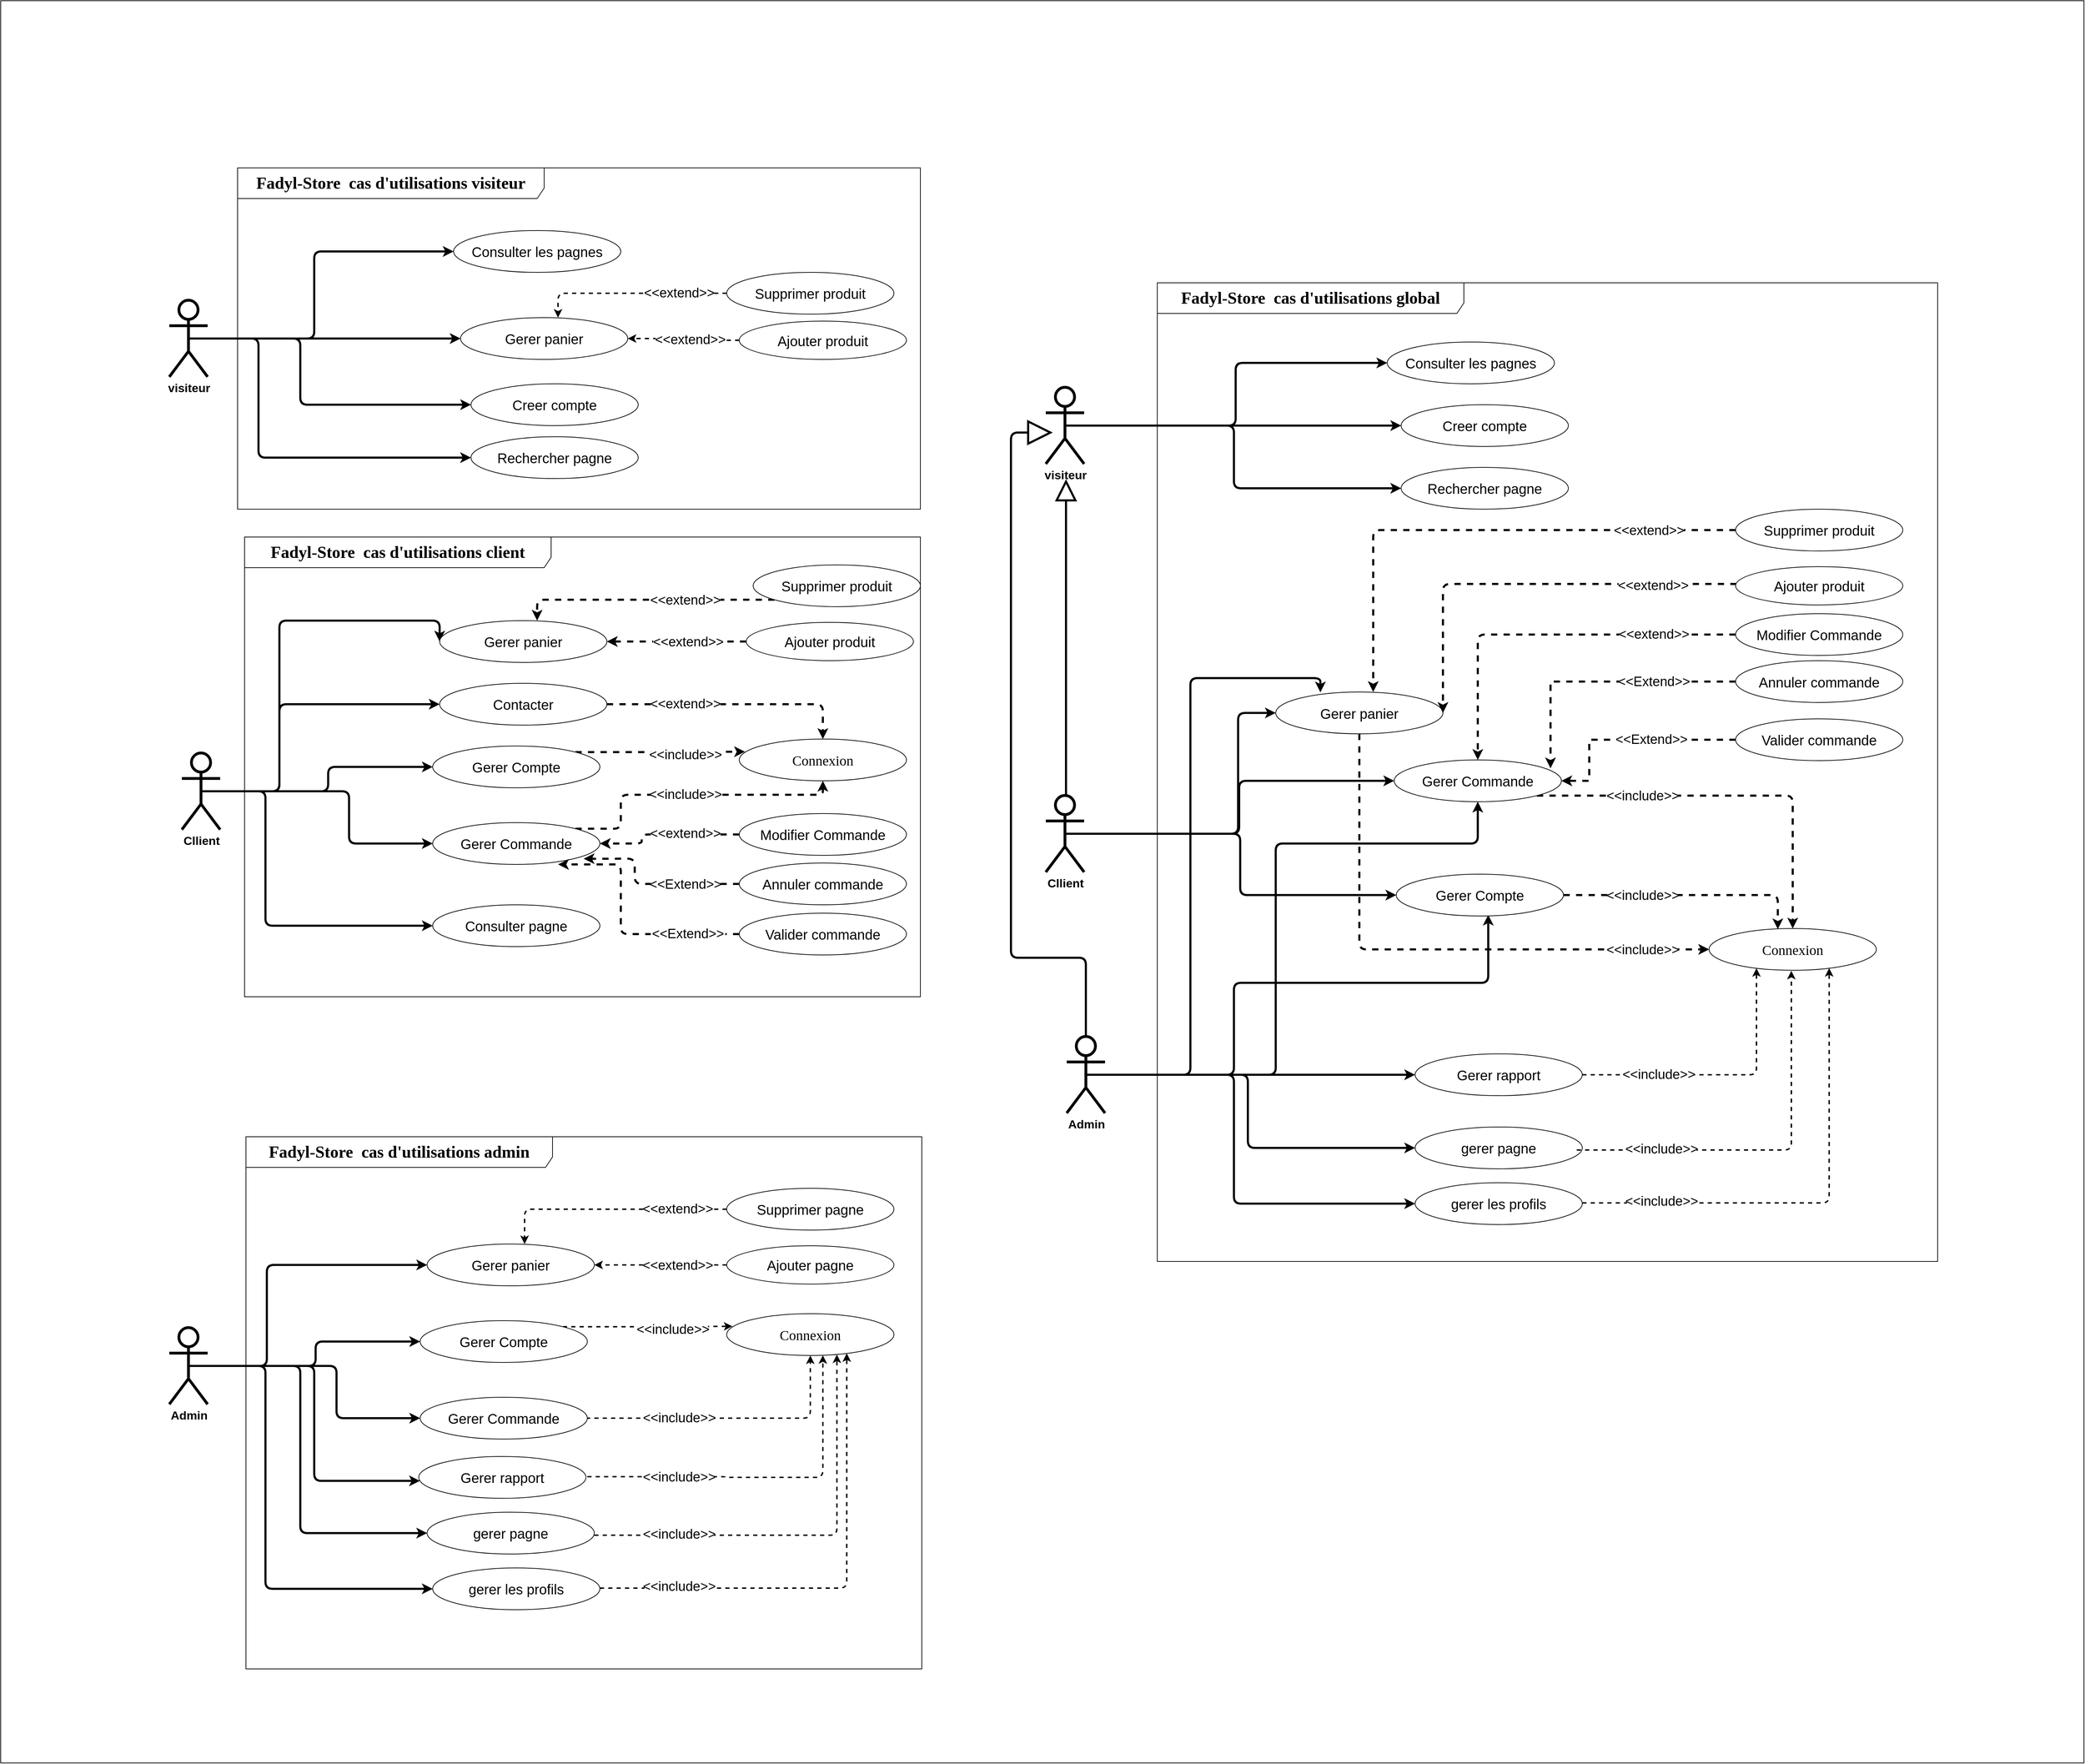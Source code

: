 <mxfile version="21.6.8" type="github">
  <diagram name="Page-1" id="MP3lhUmpOYRh14QqVenC">
    <mxGraphModel dx="3585" dy="3164" grid="1" gridSize="10" guides="1" tooltips="1" connect="1" arrows="1" fold="1" page="1" pageScale="1" pageWidth="827" pageHeight="1169" math="0" shadow="0">
      <root>
        <mxCell id="0" />
        <mxCell id="1" parent="0" />
        <mxCell id="lOCJCcute6sz5MF9mWm--100" value="" style="rounded=0;whiteSpace=wrap;html=1;fillColor=none;" parent="1" vertex="1">
          <mxGeometry x="10" y="-960" width="2990" height="2530" as="geometry" />
        </mxCell>
        <mxCell id="Cj-gU3hh-OPhlNh2P_BH-46" style="edgeStyle=orthogonalEdgeStyle;rounded=1;orthogonalLoop=1;jettySize=auto;html=1;exitX=0.5;exitY=0.5;exitDx=0;exitDy=0;exitPerimeter=0;entryX=0;entryY=0.5;entryDx=0;entryDy=0;strokeWidth=3;" parent="1" source="Cj-gU3hh-OPhlNh2P_BH-1" target="Cj-gU3hh-OPhlNh2P_BH-8" edge="1">
          <mxGeometry relative="1" as="geometry">
            <Array as="points">
              <mxPoint x="510" y="175" />
              <mxPoint x="510" y="250" />
            </Array>
          </mxGeometry>
        </mxCell>
        <mxCell id="Cj-gU3hh-OPhlNh2P_BH-48" style="edgeStyle=orthogonalEdgeStyle;rounded=1;orthogonalLoop=1;jettySize=auto;html=1;exitX=0.5;exitY=0.5;exitDx=0;exitDy=0;exitPerimeter=0;entryX=0;entryY=0.5;entryDx=0;entryDy=0;strokeWidth=3;" parent="1" source="Cj-gU3hh-OPhlNh2P_BH-1" target="Cj-gU3hh-OPhlNh2P_BH-10" edge="1">
          <mxGeometry relative="1" as="geometry">
            <Array as="points">
              <mxPoint x="390" y="175" />
              <mxPoint x="390" y="368" />
            </Array>
          </mxGeometry>
        </mxCell>
        <mxCell id="Cj-gU3hh-OPhlNh2P_BH-49" style="edgeStyle=orthogonalEdgeStyle;orthogonalLoop=1;jettySize=auto;html=1;exitX=0.5;exitY=0.5;exitDx=0;exitDy=0;exitPerimeter=0;entryX=0;entryY=0.5;entryDx=0;entryDy=0;strokeWidth=3;rounded=1;" parent="1" source="Cj-gU3hh-OPhlNh2P_BH-1" target="Cj-gU3hh-OPhlNh2P_BH-4" edge="1">
          <mxGeometry relative="1" as="geometry">
            <Array as="points">
              <mxPoint x="410" y="175" />
              <mxPoint x="410" y="-70" />
            </Array>
          </mxGeometry>
        </mxCell>
        <mxCell id="Cj-gU3hh-OPhlNh2P_BH-50" style="edgeStyle=orthogonalEdgeStyle;rounded=1;orthogonalLoop=1;jettySize=auto;html=1;exitX=0.5;exitY=0.5;exitDx=0;exitDy=0;exitPerimeter=0;entryX=0;entryY=0.5;entryDx=0;entryDy=0;strokeWidth=3;" parent="1" source="Cj-gU3hh-OPhlNh2P_BH-1" target="Cj-gU3hh-OPhlNh2P_BH-7" edge="1">
          <mxGeometry relative="1" as="geometry">
            <Array as="points">
              <mxPoint x="480" y="175" />
              <mxPoint x="480" y="140" />
            </Array>
          </mxGeometry>
        </mxCell>
        <mxCell id="Cj-gU3hh-OPhlNh2P_BH-1" value="&lt;b&gt;&lt;font style=&quot;font-size: 17px;&quot;&gt;Cllient&lt;/font&gt;&lt;/b&gt;" style="shape=umlActor;verticalLabelPosition=bottom;verticalAlign=top;html=1;strokeWidth=4;" parent="1" vertex="1">
          <mxGeometry x="270" y="120" width="55" height="110" as="geometry" />
        </mxCell>
        <mxCell id="Cj-gU3hh-OPhlNh2P_BH-4" value="&lt;font style=&quot;font-size: 20px;&quot;&gt;Gerer panier&lt;/font&gt;" style="ellipse;whiteSpace=wrap;html=1;fillStyle=solid;" parent="1" vertex="1">
          <mxGeometry x="640" y="-70" width="240" height="60" as="geometry" />
        </mxCell>
        <mxCell id="Cj-gU3hh-OPhlNh2P_BH-61" style="edgeStyle=orthogonalEdgeStyle;rounded=1;orthogonalLoop=1;jettySize=auto;html=1;exitX=1;exitY=0;exitDx=0;exitDy=0;entryX=0.034;entryY=0.302;entryDx=0;entryDy=0;entryPerimeter=0;dashed=1;strokeWidth=3;" parent="1" source="Cj-gU3hh-OPhlNh2P_BH-7" target="Cj-gU3hh-OPhlNh2P_BH-51" edge="1">
          <mxGeometry relative="1" as="geometry" />
        </mxCell>
        <mxCell id="Cj-gU3hh-OPhlNh2P_BH-7" value="&lt;font style=&quot;font-size: 20px;&quot;&gt;Gerer Compte&lt;/font&gt;" style="ellipse;whiteSpace=wrap;html=1;" parent="1" vertex="1">
          <mxGeometry x="630" y="110" width="240" height="60" as="geometry" />
        </mxCell>
        <mxCell id="Cj-gU3hh-OPhlNh2P_BH-77" style="edgeStyle=orthogonalEdgeStyle;rounded=1;orthogonalLoop=1;jettySize=auto;html=1;exitX=1;exitY=0;exitDx=0;exitDy=0;entryX=0.5;entryY=1;entryDx=0;entryDy=0;dashed=1;strokeWidth=3;" parent="1" source="Cj-gU3hh-OPhlNh2P_BH-8" target="Cj-gU3hh-OPhlNh2P_BH-51" edge="1">
          <mxGeometry relative="1" as="geometry">
            <Array as="points">
              <mxPoint x="900" y="229" />
              <mxPoint x="900" y="180" />
              <mxPoint x="1190" y="180" />
            </Array>
          </mxGeometry>
        </mxCell>
        <mxCell id="Cj-gU3hh-OPhlNh2P_BH-8" value="&lt;font style=&quot;font-size: 20px;&quot;&gt;Gerer Commande&lt;/font&gt;" style="ellipse;whiteSpace=wrap;html=1;" parent="1" vertex="1">
          <mxGeometry x="630" y="220" width="240" height="60" as="geometry" />
        </mxCell>
        <mxCell id="Cj-gU3hh-OPhlNh2P_BH-10" value="&lt;span style=&quot;font-size: 20px;&quot;&gt;Consulter pagne&lt;/span&gt;" style="ellipse;whiteSpace=wrap;html=1;" parent="1" vertex="1">
          <mxGeometry x="630" y="338" width="240" height="60" as="geometry" />
        </mxCell>
        <mxCell id="Cj-gU3hh-OPhlNh2P_BH-58" style="edgeStyle=orthogonalEdgeStyle;rounded=0;orthogonalLoop=1;jettySize=auto;html=1;exitX=0;exitY=0.5;exitDx=0;exitDy=0;entryX=1;entryY=0.5;entryDx=0;entryDy=0;dashed=1;strokeWidth=3;" parent="1" source="Cj-gU3hh-OPhlNh2P_BH-21" target="Cj-gU3hh-OPhlNh2P_BH-4" edge="1">
          <mxGeometry relative="1" as="geometry" />
        </mxCell>
        <mxCell id="Cj-gU3hh-OPhlNh2P_BH-21" value="&lt;font style=&quot;font-size: 20px;&quot;&gt;Ajouter produit&lt;/font&gt;" style="ellipse;whiteSpace=wrap;html=1;flipV=1;flipH=1;" parent="1" vertex="1">
          <mxGeometry x="1080" y="-67.5" width="240" height="55" as="geometry" />
        </mxCell>
        <mxCell id="Cj-gU3hh-OPhlNh2P_BH-82" style="edgeStyle=orthogonalEdgeStyle;rounded=1;orthogonalLoop=1;jettySize=auto;html=1;entryX=0.583;entryY=0;entryDx=0;entryDy=0;entryPerimeter=0;dashed=1;strokeWidth=3;" parent="1" source="Cj-gU3hh-OPhlNh2P_BH-22" target="Cj-gU3hh-OPhlNh2P_BH-4" edge="1">
          <mxGeometry relative="1" as="geometry">
            <Array as="points">
              <mxPoint x="780" y="-100" />
            </Array>
          </mxGeometry>
        </mxCell>
        <mxCell id="Cj-gU3hh-OPhlNh2P_BH-22" value="&lt;font style=&quot;font-size: 20px;&quot;&gt;Supprimer produit&lt;/font&gt;" style="ellipse;whiteSpace=wrap;html=1;flipV=1;flipH=1;" parent="1" vertex="1">
          <mxGeometry x="1090" y="-150" width="240" height="60" as="geometry" />
        </mxCell>
        <mxCell id="Cj-gU3hh-OPhlNh2P_BH-37" style="edgeStyle=orthogonalEdgeStyle;rounded=1;orthogonalLoop=1;jettySize=auto;html=1;exitX=0;exitY=0.5;exitDx=0;exitDy=0;entryX=1;entryY=0.5;entryDx=0;entryDy=0;dashed=1;strokeWidth=3;" parent="1" source="Cj-gU3hh-OPhlNh2P_BH-28" target="Cj-gU3hh-OPhlNh2P_BH-8" edge="1">
          <mxGeometry relative="1" as="geometry">
            <Array as="points">
              <mxPoint x="930" y="237" />
              <mxPoint x="930" y="250" />
            </Array>
          </mxGeometry>
        </mxCell>
        <mxCell id="Cj-gU3hh-OPhlNh2P_BH-28" value="&lt;font style=&quot;font-size: 20px;&quot;&gt;Modifier Commande&lt;/font&gt;" style="ellipse;whiteSpace=wrap;html=1;flipV=1;flipH=1;" parent="1" vertex="1">
          <mxGeometry x="1070" y="207" width="240" height="60" as="geometry" />
        </mxCell>
        <mxCell id="Cj-gU3hh-OPhlNh2P_BH-38" style="edgeStyle=orthogonalEdgeStyle;rounded=1;orthogonalLoop=1;jettySize=auto;html=1;exitX=0;exitY=0.5;exitDx=0;exitDy=0;entryX=0.903;entryY=0.864;entryDx=0;entryDy=0;entryPerimeter=0;dashed=1;strokeWidth=3;" parent="1" source="Cj-gU3hh-OPhlNh2P_BH-29" target="Cj-gU3hh-OPhlNh2P_BH-8" edge="1">
          <mxGeometry relative="1" as="geometry">
            <Array as="points">
              <mxPoint x="920" y="308" />
              <mxPoint x="920" y="272" />
            </Array>
          </mxGeometry>
        </mxCell>
        <mxCell id="Cj-gU3hh-OPhlNh2P_BH-29" value="&lt;font style=&quot;font-size: 20px;&quot;&gt;Annuler commande&lt;/font&gt;" style="ellipse;whiteSpace=wrap;html=1;flipV=1;flipH=1;" parent="1" vertex="1">
          <mxGeometry x="1070" y="278" width="240" height="60" as="geometry" />
        </mxCell>
        <mxCell id="Cj-gU3hh-OPhlNh2P_BH-39" style="edgeStyle=orthogonalEdgeStyle;rounded=1;orthogonalLoop=1;jettySize=auto;html=1;exitX=0;exitY=0.5;exitDx=0;exitDy=0;entryX=0.75;entryY=1;entryDx=0;entryDy=0;entryPerimeter=0;dashed=1;strokeWidth=3;" parent="1" source="Cj-gU3hh-OPhlNh2P_BH-30" target="Cj-gU3hh-OPhlNh2P_BH-8" edge="1">
          <mxGeometry relative="1" as="geometry">
            <Array as="points">
              <mxPoint x="900" y="380" />
              <mxPoint x="900" y="280" />
            </Array>
          </mxGeometry>
        </mxCell>
        <mxCell id="Cj-gU3hh-OPhlNh2P_BH-30" value="&lt;font style=&quot;font-size: 20px;&quot;&gt;Valider commande&lt;/font&gt;" style="ellipse;whiteSpace=wrap;html=1;flipV=1;flipH=1;" parent="1" vertex="1">
          <mxGeometry x="1070" y="350" width="240" height="60" as="geometry" />
        </mxCell>
        <mxCell id="Cj-gU3hh-OPhlNh2P_BH-51" value="&lt;font face=&quot;Times New Roman&quot; style=&quot;font-size: 20px;&quot;&gt;Connexion&lt;/font&gt;" style="ellipse;whiteSpace=wrap;html=1;" parent="1" vertex="1">
          <mxGeometry x="1070" y="100" width="240" height="60" as="geometry" />
        </mxCell>
        <mxCell id="Cj-gU3hh-OPhlNh2P_BH-65" value="&lt;font style=&quot;font-size: 19px;&quot;&gt;&amp;lt;&amp;lt;Extend&amp;gt;&amp;gt;&lt;/font&gt;" style="text;html=1;strokeColor=none;fillColor=default;align=center;verticalAlign=middle;whiteSpace=wrap;rounded=0;" parent="1" vertex="1">
          <mxGeometry x="943" y="365" width="107" height="30" as="geometry" />
        </mxCell>
        <mxCell id="Cj-gU3hh-OPhlNh2P_BH-75" value="&lt;font style=&quot;font-size: 19px;&quot;&gt;&amp;lt;&amp;lt;Extend&amp;gt;&amp;gt;&lt;/font&gt;" style="text;html=1;strokeColor=none;fillColor=default;align=center;verticalAlign=middle;whiteSpace=wrap;rounded=0;" parent="1" vertex="1">
          <mxGeometry x="943" y="294" width="100" height="30" as="geometry" />
        </mxCell>
        <mxCell id="Cj-gU3hh-OPhlNh2P_BH-76" value="&lt;font style=&quot;font-size: 19px;&quot;&gt;&amp;lt;&amp;lt;extend&amp;gt;&amp;gt;&lt;/font&gt;" style="text;html=1;strokeColor=none;fillColor=default;align=center;verticalAlign=middle;whiteSpace=wrap;rounded=0;" parent="1" vertex="1">
          <mxGeometry x="943" y="221" width="100" height="30" as="geometry" />
        </mxCell>
        <mxCell id="Cj-gU3hh-OPhlNh2P_BH-78" value="&lt;font style=&quot;font-size: 19px;&quot;&gt;&amp;lt;&amp;lt;include&amp;gt;&amp;gt;&lt;/font&gt;" style="text;html=1;strokeColor=none;fillColor=default;align=center;verticalAlign=middle;whiteSpace=wrap;rounded=0;" parent="1" vertex="1">
          <mxGeometry x="943" y="165" width="100" height="30" as="geometry" />
        </mxCell>
        <mxCell id="Cj-gU3hh-OPhlNh2P_BH-80" value="&lt;font style=&quot;font-size: 19px;&quot;&gt;&amp;lt;&amp;lt;include&amp;gt;&amp;gt;&lt;/font&gt;" style="text;html=1;strokeColor=none;fillColor=default;align=center;verticalAlign=middle;whiteSpace=wrap;rounded=0;" parent="1" vertex="1">
          <mxGeometry x="943" y="108" width="100" height="30" as="geometry" />
        </mxCell>
        <mxCell id="Cj-gU3hh-OPhlNh2P_BH-83" value="&lt;font style=&quot;font-size: 19px;&quot;&gt;&amp;lt;&amp;lt;extend&amp;gt;&amp;gt;&lt;/font&gt;" style="text;html=1;strokeColor=none;fillColor=default;align=center;verticalAlign=middle;whiteSpace=wrap;rounded=0;" parent="1" vertex="1">
          <mxGeometry x="943" y="-114" width="100" height="30" as="geometry" />
        </mxCell>
        <mxCell id="Cj-gU3hh-OPhlNh2P_BH-84" value="&lt;font style=&quot;font-size: 19px;&quot;&gt;&amp;lt;&amp;lt;extend&amp;gt;&amp;gt;&lt;/font&gt;" style="text;html=1;strokeColor=none;fillColor=default;align=center;verticalAlign=middle;whiteSpace=wrap;rounded=0;" parent="1" vertex="1">
          <mxGeometry x="946.5" y="-55" width="100" height="31" as="geometry" />
        </mxCell>
        <mxCell id="yTbpCCuxqW_o6gBiZuwL-2" value="&lt;b style=&quot;border-color: var(--border-color); font-family: &amp;quot;Times New Roman&amp;quot;; font-size: 24px;&quot;&gt;Fadyl-Store&amp;nbsp; cas d&#39;utilisations client&lt;/b&gt;" style="shape=umlFrame;whiteSpace=wrap;html=1;pointerEvents=0;width=440;height=44;movable=0;resizable=0;rotatable=0;deletable=0;editable=0;locked=1;connectable=0;" parent="1" vertex="1">
          <mxGeometry x="360" y="-190" width="970" height="660" as="geometry" />
        </mxCell>
        <mxCell id="NZRVEaTQ7mNEFwLoyxDp-2" style="edgeStyle=orthogonalEdgeStyle;rounded=1;orthogonalLoop=1;jettySize=auto;html=1;exitX=0.5;exitY=0.5;exitDx=0;exitDy=0;exitPerimeter=0;entryX=0;entryY=0.5;entryDx=0;entryDy=0;strokeWidth=3;" parent="1" source="NZRVEaTQ7mNEFwLoyxDp-6" target="NZRVEaTQ7mNEFwLoyxDp-13" edge="1">
          <mxGeometry relative="1" as="geometry">
            <Array as="points">
              <mxPoint x="440" y="-475" />
              <mxPoint x="440" y="-380" />
            </Array>
          </mxGeometry>
        </mxCell>
        <mxCell id="NZRVEaTQ7mNEFwLoyxDp-3" style="edgeStyle=orthogonalEdgeStyle;rounded=1;orthogonalLoop=1;jettySize=auto;html=1;exitX=0.5;exitY=0.5;exitDx=0;exitDy=0;exitPerimeter=0;entryX=0;entryY=0.5;entryDx=0;entryDy=0;strokeWidth=3;" parent="1" source="NZRVEaTQ7mNEFwLoyxDp-6" target="NZRVEaTQ7mNEFwLoyxDp-14" edge="1">
          <mxGeometry relative="1" as="geometry">
            <Array as="points">
              <mxPoint x="380" y="-475" />
              <mxPoint x="380" y="-304" />
            </Array>
          </mxGeometry>
        </mxCell>
        <mxCell id="NZRVEaTQ7mNEFwLoyxDp-4" style="edgeStyle=orthogonalEdgeStyle;orthogonalLoop=1;jettySize=auto;html=1;exitX=0.5;exitY=0.5;exitDx=0;exitDy=0;exitPerimeter=0;entryX=0;entryY=0.5;entryDx=0;entryDy=0;strokeWidth=3;rounded=1;" parent="1" source="NZRVEaTQ7mNEFwLoyxDp-6" target="NZRVEaTQ7mNEFwLoyxDp-8" edge="1">
          <mxGeometry relative="1" as="geometry">
            <Array as="points">
              <mxPoint x="655" y="-475" />
            </Array>
          </mxGeometry>
        </mxCell>
        <mxCell id="NZRVEaTQ7mNEFwLoyxDp-93" style="edgeStyle=orthogonalEdgeStyle;rounded=1;orthogonalLoop=1;jettySize=auto;html=1;exitX=0.5;exitY=0.5;exitDx=0;exitDy=0;exitPerimeter=0;entryX=0;entryY=0.5;entryDx=0;entryDy=0;strokeWidth=3;" parent="1" source="NZRVEaTQ7mNEFwLoyxDp-6" target="NZRVEaTQ7mNEFwLoyxDp-92" edge="1">
          <mxGeometry relative="1" as="geometry">
            <Array as="points">
              <mxPoint x="460" y="-475" />
              <mxPoint x="460" y="-600" />
            </Array>
          </mxGeometry>
        </mxCell>
        <mxCell id="NZRVEaTQ7mNEFwLoyxDp-6" value="&lt;b&gt;&lt;font style=&quot;font-size: 17px;&quot;&gt;visiteur&lt;/font&gt;&lt;/b&gt;" style="shape=umlActor;verticalLabelPosition=bottom;verticalAlign=top;html=1;strokeWidth=4;" parent="1" vertex="1">
          <mxGeometry x="252" y="-530" width="55" height="110" as="geometry" />
        </mxCell>
        <mxCell id="NZRVEaTQ7mNEFwLoyxDp-8" value="&lt;font style=&quot;font-size: 20px;&quot;&gt;Gerer panier&lt;/font&gt;" style="ellipse;whiteSpace=wrap;html=1;fillStyle=solid;" parent="1" vertex="1">
          <mxGeometry x="670" y="-505" width="240" height="60" as="geometry" />
        </mxCell>
        <mxCell id="NZRVEaTQ7mNEFwLoyxDp-13" value="&lt;font style=&quot;font-size: 20px;&quot;&gt;Creer compte&lt;/font&gt;" style="ellipse;whiteSpace=wrap;html=1;" parent="1" vertex="1">
          <mxGeometry x="685" y="-410" width="240" height="60" as="geometry" />
        </mxCell>
        <mxCell id="NZRVEaTQ7mNEFwLoyxDp-14" value="&lt;font style=&quot;font-size: 20px;&quot;&gt;Rechercher pagne&lt;/font&gt;" style="ellipse;whiteSpace=wrap;html=1;" parent="1" vertex="1">
          <mxGeometry x="685" y="-334" width="240" height="60" as="geometry" />
        </mxCell>
        <mxCell id="NZRVEaTQ7mNEFwLoyxDp-15" style="edgeStyle=orthogonalEdgeStyle;rounded=0;orthogonalLoop=1;jettySize=auto;html=1;exitX=0;exitY=0.5;exitDx=0;exitDy=0;entryX=1;entryY=0.5;entryDx=0;entryDy=0;dashed=1;strokeWidth=2;" parent="1" source="NZRVEaTQ7mNEFwLoyxDp-16" target="NZRVEaTQ7mNEFwLoyxDp-8" edge="1">
          <mxGeometry relative="1" as="geometry" />
        </mxCell>
        <mxCell id="NZRVEaTQ7mNEFwLoyxDp-16" value="&lt;font style=&quot;font-size: 20px;&quot;&gt;Ajouter produit&lt;/font&gt;" style="ellipse;whiteSpace=wrap;html=1;flipV=1;flipH=1;" parent="1" vertex="1">
          <mxGeometry x="1070" y="-500" width="240" height="55" as="geometry" />
        </mxCell>
        <mxCell id="NZRVEaTQ7mNEFwLoyxDp-17" style="edgeStyle=orthogonalEdgeStyle;rounded=1;orthogonalLoop=1;jettySize=auto;html=1;entryX=0.583;entryY=0;entryDx=0;entryDy=0;entryPerimeter=0;dashed=1;strokeWidth=2;" parent="1" source="NZRVEaTQ7mNEFwLoyxDp-18" target="NZRVEaTQ7mNEFwLoyxDp-8" edge="1">
          <mxGeometry relative="1" as="geometry" />
        </mxCell>
        <mxCell id="NZRVEaTQ7mNEFwLoyxDp-18" value="&lt;font style=&quot;font-size: 20px;&quot;&gt;Supprimer produit&lt;/font&gt;" style="ellipse;whiteSpace=wrap;html=1;flipV=1;flipH=1;" parent="1" vertex="1">
          <mxGeometry x="1052" y="-570" width="240" height="60" as="geometry" />
        </mxCell>
        <mxCell id="NZRVEaTQ7mNEFwLoyxDp-32" value="&lt;font style=&quot;font-size: 19px;&quot;&gt;&amp;lt;&amp;lt;extend&amp;gt;&amp;gt;&lt;/font&gt;" style="text;html=1;strokeColor=none;fillColor=default;align=center;verticalAlign=middle;whiteSpace=wrap;rounded=0;" parent="1" vertex="1">
          <mxGeometry x="934" y="-555" width="100" height="30" as="geometry" />
        </mxCell>
        <mxCell id="NZRVEaTQ7mNEFwLoyxDp-33" value="&lt;font style=&quot;font-size: 19px;&quot;&gt;&amp;lt;&amp;lt;extend&amp;gt;&amp;gt;&lt;/font&gt;" style="text;html=1;strokeColor=none;fillColor=default;align=center;verticalAlign=middle;whiteSpace=wrap;rounded=0;" parent="1" vertex="1">
          <mxGeometry x="950" y="-488" width="100" height="30" as="geometry" />
        </mxCell>
        <mxCell id="NZRVEaTQ7mNEFwLoyxDp-34" value="&lt;b style=&quot;border-color: var(--border-color); font-family: &amp;quot;Times New Roman&amp;quot;; font-size: 24px;&quot;&gt;Fadyl-Store&amp;nbsp; cas d&#39;utilisations visiteur&lt;/b&gt;" style="shape=umlFrame;whiteSpace=wrap;html=1;pointerEvents=0;width=440;height=44;movable=0;resizable=0;rotatable=0;deletable=0;editable=0;locked=1;connectable=0;" parent="1" vertex="1">
          <mxGeometry x="350" y="-720" width="980" height="490" as="geometry" />
        </mxCell>
        <mxCell id="lOCJCcute6sz5MF9mWm--66" style="edgeStyle=orthogonalEdgeStyle;rounded=1;orthogonalLoop=1;jettySize=auto;html=1;exitX=1;exitY=0.5;exitDx=0;exitDy=0;entryX=0.5;entryY=0;entryDx=0;entryDy=0;strokeWidth=3;dashed=1;" parent="1" source="NZRVEaTQ7mNEFwLoyxDp-37" target="Cj-gU3hh-OPhlNh2P_BH-51" edge="1">
          <mxGeometry relative="1" as="geometry" />
        </mxCell>
        <mxCell id="NZRVEaTQ7mNEFwLoyxDp-37" value="&lt;font style=&quot;font-size: 20px;&quot;&gt;Contacter&lt;/font&gt;" style="ellipse;whiteSpace=wrap;html=1;fillStyle=solid;" parent="1" vertex="1">
          <mxGeometry x="640" y="20" width="240" height="60" as="geometry" />
        </mxCell>
        <mxCell id="NZRVEaTQ7mNEFwLoyxDp-38" style="edgeStyle=orthogonalEdgeStyle;orthogonalLoop=1;jettySize=auto;html=1;exitX=0.5;exitY=0.5;exitDx=0;exitDy=0;exitPerimeter=0;entryX=0;entryY=0.5;entryDx=0;entryDy=0;strokeWidth=3;rounded=1;" parent="1" source="Cj-gU3hh-OPhlNh2P_BH-1" target="NZRVEaTQ7mNEFwLoyxDp-37" edge="1">
          <mxGeometry relative="1" as="geometry">
            <Array as="points">
              <mxPoint x="410" y="175" />
              <mxPoint x="410" y="50" />
            </Array>
            <mxPoint x="310.5" y="120" as="sourcePoint" />
            <mxPoint x="652.5" y="-25" as="targetPoint" />
          </mxGeometry>
        </mxCell>
        <mxCell id="NZRVEaTQ7mNEFwLoyxDp-39" style="edgeStyle=orthogonalEdgeStyle;rounded=1;orthogonalLoop=1;jettySize=auto;html=1;exitX=0.5;exitY=0.5;exitDx=0;exitDy=0;exitPerimeter=0;entryX=0;entryY=0.5;entryDx=0;entryDy=0;strokeWidth=3;" parent="1" source="NZRVEaTQ7mNEFwLoyxDp-44" target="NZRVEaTQ7mNEFwLoyxDp-50" edge="1">
          <mxGeometry relative="1" as="geometry">
            <Array as="points">
              <mxPoint x="492" y="1000" />
              <mxPoint x="492" y="1075" />
            </Array>
          </mxGeometry>
        </mxCell>
        <mxCell id="NZRVEaTQ7mNEFwLoyxDp-41" style="edgeStyle=orthogonalEdgeStyle;rounded=1;orthogonalLoop=1;jettySize=auto;html=1;exitX=0.5;exitY=0.5;exitDx=0;exitDy=0;exitPerimeter=0;entryX=0;entryY=0.5;entryDx=0;entryDy=0;strokeWidth=3;" parent="1" source="NZRVEaTQ7mNEFwLoyxDp-44" target="NZRVEaTQ7mNEFwLoyxDp-52" edge="1">
          <mxGeometry relative="1" as="geometry">
            <Array as="points">
              <mxPoint x="440" y="1000" />
              <mxPoint x="440" y="1240" />
            </Array>
          </mxGeometry>
        </mxCell>
        <mxCell id="NZRVEaTQ7mNEFwLoyxDp-42" style="edgeStyle=orthogonalEdgeStyle;orthogonalLoop=1;jettySize=auto;html=1;exitX=0.5;exitY=0.5;exitDx=0;exitDy=0;exitPerimeter=0;entryX=0;entryY=0.5;entryDx=0;entryDy=0;strokeWidth=3;rounded=1;" parent="1" source="NZRVEaTQ7mNEFwLoyxDp-44" target="NZRVEaTQ7mNEFwLoyxDp-46" edge="1">
          <mxGeometry relative="1" as="geometry">
            <Array as="points">
              <mxPoint x="392" y="1000" />
              <mxPoint x="392" y="855" />
            </Array>
          </mxGeometry>
        </mxCell>
        <mxCell id="NZRVEaTQ7mNEFwLoyxDp-43" style="edgeStyle=orthogonalEdgeStyle;rounded=1;orthogonalLoop=1;jettySize=auto;html=1;exitX=0.5;exitY=0.5;exitDx=0;exitDy=0;exitPerimeter=0;entryX=0;entryY=0.5;entryDx=0;entryDy=0;strokeWidth=3;" parent="1" source="NZRVEaTQ7mNEFwLoyxDp-44" target="NZRVEaTQ7mNEFwLoyxDp-48" edge="1">
          <mxGeometry relative="1" as="geometry">
            <Array as="points">
              <mxPoint x="462" y="1000" />
              <mxPoint x="462" y="965" />
            </Array>
          </mxGeometry>
        </mxCell>
        <mxCell id="NZRVEaTQ7mNEFwLoyxDp-79" style="edgeStyle=orthogonalEdgeStyle;rounded=1;orthogonalLoop=1;jettySize=auto;html=1;exitX=0.5;exitY=0.5;exitDx=0;exitDy=0;exitPerimeter=0;entryX=0;entryY=0.5;entryDx=0;entryDy=0;strokeWidth=3;" parent="1" source="NZRVEaTQ7mNEFwLoyxDp-44" target="NZRVEaTQ7mNEFwLoyxDp-78" edge="1">
          <mxGeometry relative="1" as="geometry">
            <Array as="points">
              <mxPoint x="390" y="1000" />
              <mxPoint x="390" y="1320" />
            </Array>
          </mxGeometry>
        </mxCell>
        <mxCell id="NZRVEaTQ7mNEFwLoyxDp-44" value="&lt;b&gt;&lt;font style=&quot;font-size: 17px;&quot;&gt;Admin&lt;/font&gt;&lt;/b&gt;" style="shape=umlActor;verticalLabelPosition=bottom;verticalAlign=top;html=1;strokeWidth=4;" parent="1" vertex="1">
          <mxGeometry x="252" y="945" width="55" height="110" as="geometry" />
        </mxCell>
        <mxCell id="NZRVEaTQ7mNEFwLoyxDp-46" value="&lt;font style=&quot;font-size: 20px;&quot;&gt;Gerer panier&lt;/font&gt;" style="ellipse;whiteSpace=wrap;html=1;fillStyle=solid;" parent="1" vertex="1">
          <mxGeometry x="622" y="825" width="240" height="60" as="geometry" />
        </mxCell>
        <mxCell id="NZRVEaTQ7mNEFwLoyxDp-47" style="edgeStyle=orthogonalEdgeStyle;rounded=1;orthogonalLoop=1;jettySize=auto;html=1;exitX=1;exitY=0;exitDx=0;exitDy=0;entryX=0.034;entryY=0.302;entryDx=0;entryDy=0;entryPerimeter=0;dashed=1;strokeWidth=2;" parent="1" source="NZRVEaTQ7mNEFwLoyxDp-48" target="NZRVEaTQ7mNEFwLoyxDp-63" edge="1">
          <mxGeometry relative="1" as="geometry" />
        </mxCell>
        <mxCell id="NZRVEaTQ7mNEFwLoyxDp-48" value="&lt;font style=&quot;font-size: 20px;&quot;&gt;Gerer Compte&lt;/font&gt;" style="ellipse;whiteSpace=wrap;html=1;" parent="1" vertex="1">
          <mxGeometry x="612" y="935" width="240" height="60" as="geometry" />
        </mxCell>
        <mxCell id="NZRVEaTQ7mNEFwLoyxDp-49" style="edgeStyle=orthogonalEdgeStyle;rounded=1;orthogonalLoop=1;jettySize=auto;html=1;entryX=0.5;entryY=1;entryDx=0;entryDy=0;dashed=1;strokeWidth=2;" parent="1" target="NZRVEaTQ7mNEFwLoyxDp-63" edge="1">
          <mxGeometry relative="1" as="geometry">
            <Array as="points">
              <mxPoint x="1172" y="1075" />
            </Array>
            <mxPoint x="850" y="1075" as="sourcePoint" />
          </mxGeometry>
        </mxCell>
        <mxCell id="NZRVEaTQ7mNEFwLoyxDp-50" value="&lt;font style=&quot;font-size: 20px;&quot;&gt;Gerer Commande&lt;/font&gt;" style="ellipse;whiteSpace=wrap;html=1;" parent="1" vertex="1">
          <mxGeometry x="612" y="1045" width="240" height="60" as="geometry" />
        </mxCell>
        <mxCell id="NZRVEaTQ7mNEFwLoyxDp-52" value="&lt;font style=&quot;font-size: 20px;&quot;&gt;gerer pagne&lt;/font&gt;" style="ellipse;whiteSpace=wrap;html=1;" parent="1" vertex="1">
          <mxGeometry x="622" y="1210" width="240" height="60" as="geometry" />
        </mxCell>
        <mxCell id="NZRVEaTQ7mNEFwLoyxDp-53" style="edgeStyle=orthogonalEdgeStyle;rounded=0;orthogonalLoop=1;jettySize=auto;html=1;exitX=0;exitY=0.5;exitDx=0;exitDy=0;entryX=1;entryY=0.5;entryDx=0;entryDy=0;dashed=1;strokeWidth=2;" parent="1" source="NZRVEaTQ7mNEFwLoyxDp-54" target="NZRVEaTQ7mNEFwLoyxDp-46" edge="1">
          <mxGeometry relative="1" as="geometry" />
        </mxCell>
        <mxCell id="NZRVEaTQ7mNEFwLoyxDp-54" value="&lt;font style=&quot;font-size: 20px;&quot;&gt;Ajouter pagne&lt;/font&gt;" style="ellipse;whiteSpace=wrap;html=1;flipV=1;flipH=1;" parent="1" vertex="1">
          <mxGeometry x="1052" y="827.5" width="240" height="55" as="geometry" />
        </mxCell>
        <mxCell id="NZRVEaTQ7mNEFwLoyxDp-55" style="edgeStyle=orthogonalEdgeStyle;rounded=1;orthogonalLoop=1;jettySize=auto;html=1;entryX=0.583;entryY=0;entryDx=0;entryDy=0;entryPerimeter=0;dashed=1;strokeWidth=2;" parent="1" source="NZRVEaTQ7mNEFwLoyxDp-56" target="NZRVEaTQ7mNEFwLoyxDp-46" edge="1">
          <mxGeometry relative="1" as="geometry" />
        </mxCell>
        <mxCell id="NZRVEaTQ7mNEFwLoyxDp-56" value="&lt;font style=&quot;font-size: 20px;&quot;&gt;Supprimer pagne&lt;/font&gt;" style="ellipse;whiteSpace=wrap;html=1;flipV=1;flipH=1;" parent="1" vertex="1">
          <mxGeometry x="1052" y="745" width="240" height="60" as="geometry" />
        </mxCell>
        <mxCell id="NZRVEaTQ7mNEFwLoyxDp-63" value="&lt;font face=&quot;Times New Roman&quot; style=&quot;font-size: 20px;&quot;&gt;Connexion&lt;/font&gt;" style="ellipse;whiteSpace=wrap;html=1;" parent="1" vertex="1">
          <mxGeometry x="1052" y="925" width="240" height="60" as="geometry" />
        </mxCell>
        <mxCell id="NZRVEaTQ7mNEFwLoyxDp-67" value="&lt;font style=&quot;font-size: 19px;&quot;&gt;&amp;lt;&amp;lt;include&amp;gt;&amp;gt;&lt;/font&gt;" style="text;html=1;strokeColor=none;fillColor=default;align=center;verticalAlign=middle;whiteSpace=wrap;rounded=0;" parent="1" vertex="1">
          <mxGeometry x="934" y="1060" width="100" height="30" as="geometry" />
        </mxCell>
        <mxCell id="NZRVEaTQ7mNEFwLoyxDp-68" value="&lt;font style=&quot;font-size: 19px;&quot;&gt;&amp;lt;&amp;lt;include&amp;gt;&amp;gt;&lt;/font&gt;" style="text;html=1;strokeColor=none;fillColor=default;align=center;verticalAlign=middle;whiteSpace=wrap;rounded=0;" parent="1" vertex="1">
          <mxGeometry x="925" y="933" width="100" height="30" as="geometry" />
        </mxCell>
        <mxCell id="NZRVEaTQ7mNEFwLoyxDp-70" value="&lt;font style=&quot;font-size: 19px;&quot;&gt;&amp;lt;&amp;lt;extend&amp;gt;&amp;gt;&lt;/font&gt;" style="text;html=1;strokeColor=none;fillColor=default;align=center;verticalAlign=middle;whiteSpace=wrap;rounded=0;" parent="1" vertex="1">
          <mxGeometry x="932" y="760" width="100" height="30" as="geometry" />
        </mxCell>
        <mxCell id="NZRVEaTQ7mNEFwLoyxDp-71" value="&lt;font style=&quot;font-size: 19px;&quot;&gt;&amp;lt;&amp;lt;extend&amp;gt;&amp;gt;&lt;/font&gt;" style="text;html=1;strokeColor=none;fillColor=default;align=center;verticalAlign=middle;whiteSpace=wrap;rounded=0;" parent="1" vertex="1">
          <mxGeometry x="932" y="841" width="100" height="30" as="geometry" />
        </mxCell>
        <mxCell id="NZRVEaTQ7mNEFwLoyxDp-74" value="&lt;font style=&quot;font-size: 20px;&quot;&gt;Gerer rapport&lt;/font&gt;" style="ellipse;whiteSpace=wrap;html=1;" parent="1" vertex="1">
          <mxGeometry x="610" y="1130" width="240" height="60" as="geometry" />
        </mxCell>
        <mxCell id="NZRVEaTQ7mNEFwLoyxDp-75" style="edgeStyle=orthogonalEdgeStyle;rounded=1;orthogonalLoop=1;jettySize=auto;html=1;exitX=0.5;exitY=0.5;exitDx=0;exitDy=0;exitPerimeter=0;entryX=0.007;entryY=0.583;entryDx=0;entryDy=0;strokeWidth=3;entryPerimeter=0;" parent="1" source="NZRVEaTQ7mNEFwLoyxDp-44" target="NZRVEaTQ7mNEFwLoyxDp-74" edge="1">
          <mxGeometry relative="1" as="geometry">
            <Array as="points">
              <mxPoint x="460" y="1000" />
              <mxPoint x="460" y="1165" />
            </Array>
            <mxPoint x="290" y="1010" as="sourcePoint" />
            <mxPoint x="622" y="1085" as="targetPoint" />
          </mxGeometry>
        </mxCell>
        <mxCell id="NZRVEaTQ7mNEFwLoyxDp-77" value="&lt;b style=&quot;border-color: var(--border-color); font-family: &amp;quot;Times New Roman&amp;quot;; font-size: 24px;&quot;&gt;Fadyl-Store&amp;nbsp; cas d&#39;utilisations admin&lt;/b&gt;" style="shape=umlFrame;whiteSpace=wrap;html=1;pointerEvents=0;width=440;height=44;movable=0;resizable=0;rotatable=0;deletable=0;editable=0;locked=1;connectable=0;" parent="1" vertex="1">
          <mxGeometry x="362" y="671" width="970" height="764" as="geometry" />
        </mxCell>
        <mxCell id="NZRVEaTQ7mNEFwLoyxDp-78" value="&lt;font style=&quot;font-size: 20px;&quot;&gt;gerer les profils&lt;/font&gt;" style="ellipse;whiteSpace=wrap;html=1;" parent="1" vertex="1">
          <mxGeometry x="630" y="1290" width="240" height="60" as="geometry" />
        </mxCell>
        <mxCell id="NZRVEaTQ7mNEFwLoyxDp-81" style="edgeStyle=orthogonalEdgeStyle;rounded=1;orthogonalLoop=1;jettySize=auto;html=1;exitX=1;exitY=0;exitDx=0;exitDy=0;dashed=1;strokeWidth=2;" parent="1" target="NZRVEaTQ7mNEFwLoyxDp-63" edge="1">
          <mxGeometry relative="1" as="geometry">
            <Array as="points">
              <mxPoint x="1050" y="1159" />
              <mxPoint x="1050" y="1160" />
              <mxPoint x="1190" y="1160" />
            </Array>
            <mxPoint x="852" y="1159" as="sourcePoint" />
            <mxPoint x="1207" y="1090" as="targetPoint" />
          </mxGeometry>
        </mxCell>
        <mxCell id="NZRVEaTQ7mNEFwLoyxDp-82" value="&lt;font style=&quot;font-size: 19px;&quot;&gt;&amp;lt;&amp;lt;include&amp;gt;&amp;gt;&lt;/font&gt;" style="text;html=1;strokeColor=none;fillColor=default;align=center;verticalAlign=middle;whiteSpace=wrap;rounded=0;" parent="1" vertex="1">
          <mxGeometry x="934" y="1145" width="100" height="30" as="geometry" />
        </mxCell>
        <mxCell id="NZRVEaTQ7mNEFwLoyxDp-84" style="edgeStyle=orthogonalEdgeStyle;rounded=1;orthogonalLoop=1;jettySize=auto;html=1;exitX=1;exitY=0;exitDx=0;exitDy=0;dashed=1;strokeWidth=2;entryX=0.659;entryY=0.978;entryDx=0;entryDy=0;entryPerimeter=0;" parent="1" target="NZRVEaTQ7mNEFwLoyxDp-63" edge="1">
          <mxGeometry relative="1" as="geometry">
            <Array as="points">
              <mxPoint x="1210" y="1243" />
            </Array>
            <mxPoint x="862" y="1243" as="sourcePoint" />
            <mxPoint x="1210" y="985" as="targetPoint" />
          </mxGeometry>
        </mxCell>
        <mxCell id="NZRVEaTQ7mNEFwLoyxDp-85" value="&lt;font style=&quot;font-size: 19px;&quot;&gt;&amp;lt;&amp;lt;include&amp;gt;&amp;gt;&lt;/font&gt;" style="text;html=1;strokeColor=none;fillColor=default;align=center;verticalAlign=middle;whiteSpace=wrap;rounded=0;" parent="1" vertex="1">
          <mxGeometry x="934" y="1227" width="100" height="30" as="geometry" />
        </mxCell>
        <mxCell id="NZRVEaTQ7mNEFwLoyxDp-87" style="edgeStyle=orthogonalEdgeStyle;rounded=1;orthogonalLoop=1;jettySize=auto;html=1;exitX=1;exitY=0;exitDx=0;exitDy=0;dashed=1;strokeWidth=2;entryX=0.718;entryY=0.948;entryDx=0;entryDy=0;entryPerimeter=0;" parent="1" target="NZRVEaTQ7mNEFwLoyxDp-63" edge="1">
          <mxGeometry relative="1" as="geometry">
            <Array as="points">
              <mxPoint x="1224" y="1319" />
            </Array>
            <mxPoint x="870" y="1319" as="sourcePoint" />
            <mxPoint x="1230" y="1110" as="targetPoint" />
          </mxGeometry>
        </mxCell>
        <mxCell id="NZRVEaTQ7mNEFwLoyxDp-88" value="&lt;font style=&quot;font-size: 19px;&quot;&gt;&amp;lt;&amp;lt;include&amp;gt;&amp;gt;&lt;/font&gt;" style="text;html=1;strokeColor=none;fillColor=default;align=center;verticalAlign=middle;whiteSpace=wrap;rounded=0;" parent="1" vertex="1">
          <mxGeometry x="934" y="1302" width="100" height="30" as="geometry" />
        </mxCell>
        <mxCell id="NZRVEaTQ7mNEFwLoyxDp-92" value="&lt;font style=&quot;font-size: 20px;&quot;&gt;Consulter les pagnes&lt;/font&gt;" style="ellipse;whiteSpace=wrap;html=1;fillStyle=solid;" parent="1" vertex="1">
          <mxGeometry x="660" y="-630" width="240" height="60" as="geometry" />
        </mxCell>
        <mxCell id="lOCJCcute6sz5MF9mWm--72" style="edgeStyle=orthogonalEdgeStyle;rounded=1;orthogonalLoop=1;jettySize=auto;html=1;exitX=0.5;exitY=0.5;exitDx=0;exitDy=0;exitPerimeter=0;entryX=0;entryY=0.5;entryDx=0;entryDy=0;strokeWidth=3;" parent="1" source="lOCJCcute6sz5MF9mWm--1" target="lOCJCcute6sz5MF9mWm--13" edge="1">
          <mxGeometry relative="1" as="geometry" />
        </mxCell>
        <mxCell id="lOCJCcute6sz5MF9mWm--74" style="edgeStyle=orthogonalEdgeStyle;rounded=1;orthogonalLoop=1;jettySize=auto;html=1;exitX=0.5;exitY=0.5;exitDx=0;exitDy=0;exitPerimeter=0;entryX=0;entryY=0.5;entryDx=0;entryDy=0;strokeWidth=3;" parent="1" source="lOCJCcute6sz5MF9mWm--1" target="lOCJCcute6sz5MF9mWm--6" edge="1">
          <mxGeometry relative="1" as="geometry" />
        </mxCell>
        <mxCell id="lOCJCcute6sz5MF9mWm--75" style="edgeStyle=orthogonalEdgeStyle;rounded=1;orthogonalLoop=1;jettySize=auto;html=1;exitX=0.5;exitY=0.5;exitDx=0;exitDy=0;exitPerimeter=0;entryX=0;entryY=0.5;entryDx=0;entryDy=0;strokeWidth=3;" parent="1" source="lOCJCcute6sz5MF9mWm--1" target="lOCJCcute6sz5MF9mWm--7" edge="1">
          <mxGeometry relative="1" as="geometry">
            <Array as="points">
              <mxPoint x="1780" y="-350" />
              <mxPoint x="1780" y="-260" />
            </Array>
          </mxGeometry>
        </mxCell>
        <mxCell id="lOCJCcute6sz5MF9mWm--1" value="&lt;b&gt;&lt;font style=&quot;font-size: 17px;&quot;&gt;visiteur&lt;/font&gt;&lt;/b&gt;" style="shape=umlActor;verticalLabelPosition=bottom;verticalAlign=top;html=1;strokeWidth=4;" parent="1" vertex="1">
          <mxGeometry x="1510" y="-405" width="55" height="110" as="geometry" />
        </mxCell>
        <mxCell id="lOCJCcute6sz5MF9mWm--77" style="edgeStyle=orthogonalEdgeStyle;rounded=1;orthogonalLoop=1;jettySize=auto;html=1;exitX=0.5;exitY=0.5;exitDx=0;exitDy=0;exitPerimeter=0;entryX=0;entryY=0.5;entryDx=0;entryDy=0;strokeWidth=3;" parent="1" source="lOCJCcute6sz5MF9mWm--2" target="lOCJCcute6sz5MF9mWm--18" edge="1">
          <mxGeometry relative="1" as="geometry" />
        </mxCell>
        <mxCell id="lOCJCcute6sz5MF9mWm--78" style="edgeStyle=orthogonalEdgeStyle;rounded=1;orthogonalLoop=1;jettySize=auto;html=1;exitX=0.5;exitY=0.5;exitDx=0;exitDy=0;exitPerimeter=0;entryX=0;entryY=0.5;entryDx=0;entryDy=0;strokeWidth=3;" parent="1" source="lOCJCcute6sz5MF9mWm--2" target="lOCJCcute6sz5MF9mWm--68" edge="1">
          <mxGeometry relative="1" as="geometry" />
        </mxCell>
        <mxCell id="lOCJCcute6sz5MF9mWm--84" style="edgeStyle=orthogonalEdgeStyle;rounded=1;orthogonalLoop=1;jettySize=auto;html=1;exitX=0.5;exitY=0;exitDx=0;exitDy=0;exitPerimeter=0;strokeWidth=3;endArrow=block;endFill=0;endSize=24;" parent="1" edge="1">
          <mxGeometry relative="1" as="geometry">
            <mxPoint x="1536.24" y="203" as="sourcePoint" />
            <mxPoint x="1539" y="-273" as="targetPoint" />
            <Array as="points">
              <mxPoint x="1539" y="203" />
            </Array>
          </mxGeometry>
        </mxCell>
        <mxCell id="lOCJCcute6sz5MF9mWm--98" style="edgeStyle=orthogonalEdgeStyle;rounded=1;orthogonalLoop=1;jettySize=auto;html=1;exitX=0.5;exitY=0.5;exitDx=0;exitDy=0;exitPerimeter=0;entryX=0;entryY=0.5;entryDx=0;entryDy=0;strokeWidth=3;" parent="1" source="lOCJCcute6sz5MF9mWm--2" target="lOCJCcute6sz5MF9mWm--5" edge="1">
          <mxGeometry relative="1" as="geometry">
            <Array as="points">
              <mxPoint x="1786" y="236" />
              <mxPoint x="1786" y="63" />
            </Array>
          </mxGeometry>
        </mxCell>
        <mxCell id="lOCJCcute6sz5MF9mWm--2" value="&lt;b&gt;&lt;font style=&quot;font-size: 17px;&quot;&gt;Cllient&lt;/font&gt;&lt;/b&gt;" style="shape=umlActor;verticalLabelPosition=bottom;verticalAlign=top;html=1;strokeWidth=4;" parent="1" vertex="1">
          <mxGeometry x="1510" y="181" width="55" height="110" as="geometry" />
        </mxCell>
        <mxCell id="lOCJCcute6sz5MF9mWm--83" style="edgeStyle=orthogonalEdgeStyle;rounded=1;orthogonalLoop=1;jettySize=auto;html=1;exitX=0.5;exitY=0;exitDx=0;exitDy=0;exitPerimeter=0;strokeWidth=3;endArrow=block;endFill=0;endSize=29;" parent="1" source="lOCJCcute6sz5MF9mWm--3" edge="1">
          <mxGeometry relative="1" as="geometry">
            <mxPoint x="1577.5" y="491" as="sourcePoint" />
            <mxPoint x="1520" y="-340" as="targetPoint" />
            <Array as="points">
              <mxPoint x="1567" y="414" />
              <mxPoint x="1460" y="414" />
              <mxPoint x="1460" y="-340" />
            </Array>
          </mxGeometry>
        </mxCell>
        <mxCell id="lOCJCcute6sz5MF9mWm--85" style="edgeStyle=orthogonalEdgeStyle;rounded=1;orthogonalLoop=1;jettySize=auto;html=1;exitX=0.5;exitY=0.5;exitDx=0;exitDy=0;exitPerimeter=0;entryX=0.55;entryY=0.972;entryDx=0;entryDy=0;entryPerimeter=0;strokeWidth=3;" parent="1" source="lOCJCcute6sz5MF9mWm--3" target="lOCJCcute6sz5MF9mWm--68" edge="1">
          <mxGeometry relative="1" as="geometry">
            <mxPoint x="2025" y="530" as="targetPoint" />
            <Array as="points">
              <mxPoint x="1780" y="582" />
              <mxPoint x="1780" y="450" />
              <mxPoint x="2145" y="450" />
            </Array>
          </mxGeometry>
        </mxCell>
        <mxCell id="lOCJCcute6sz5MF9mWm--86" style="edgeStyle=orthogonalEdgeStyle;rounded=1;orthogonalLoop=1;jettySize=auto;html=1;exitX=0.5;exitY=0.5;exitDx=0;exitDy=0;exitPerimeter=0;entryX=0;entryY=0.5;entryDx=0;entryDy=0;strokeWidth=3;" parent="1" source="lOCJCcute6sz5MF9mWm--3" target="lOCJCcute6sz5MF9mWm--41" edge="1">
          <mxGeometry relative="1" as="geometry">
            <Array as="points">
              <mxPoint x="2020" y="582" />
            </Array>
          </mxGeometry>
        </mxCell>
        <mxCell id="lOCJCcute6sz5MF9mWm--87" style="edgeStyle=orthogonalEdgeStyle;rounded=1;orthogonalLoop=1;jettySize=auto;html=1;exitX=0.5;exitY=0.5;exitDx=0;exitDy=0;exitPerimeter=0;entryX=0;entryY=0.5;entryDx=0;entryDy=0;strokeWidth=3;" parent="1" source="lOCJCcute6sz5MF9mWm--3" target="lOCJCcute6sz5MF9mWm--37" edge="1">
          <mxGeometry relative="1" as="geometry">
            <Array as="points">
              <mxPoint x="1800" y="582" />
              <mxPoint x="1800" y="687" />
            </Array>
          </mxGeometry>
        </mxCell>
        <mxCell id="lOCJCcute6sz5MF9mWm--88" style="edgeStyle=orthogonalEdgeStyle;rounded=1;orthogonalLoop=1;jettySize=auto;html=1;exitX=0.5;exitY=0.5;exitDx=0;exitDy=0;exitPerimeter=0;entryX=0;entryY=0.5;entryDx=0;entryDy=0;strokeWidth=3;" parent="1" source="lOCJCcute6sz5MF9mWm--3" target="lOCJCcute6sz5MF9mWm--42" edge="1">
          <mxGeometry relative="1" as="geometry">
            <Array as="points">
              <mxPoint x="1780" y="582" />
              <mxPoint x="1780" y="767" />
            </Array>
          </mxGeometry>
        </mxCell>
        <mxCell id="lOCJCcute6sz5MF9mWm--89" style="edgeStyle=orthogonalEdgeStyle;rounded=1;orthogonalLoop=1;jettySize=auto;html=1;exitX=0.5;exitY=0.5;exitDx=0;exitDy=0;exitPerimeter=0;entryX=0.5;entryY=1;entryDx=0;entryDy=0;strokeWidth=3;" parent="1" source="lOCJCcute6sz5MF9mWm--3" target="lOCJCcute6sz5MF9mWm--18" edge="1">
          <mxGeometry relative="1" as="geometry">
            <Array as="points">
              <mxPoint x="1840" y="582" />
              <mxPoint x="1840" y="250" />
              <mxPoint x="2130" y="250" />
            </Array>
          </mxGeometry>
        </mxCell>
        <mxCell id="lOCJCcute6sz5MF9mWm--99" style="edgeStyle=orthogonalEdgeStyle;rounded=1;orthogonalLoop=1;jettySize=auto;html=1;exitX=0.5;exitY=0.5;exitDx=0;exitDy=0;exitPerimeter=0;entryX=0.267;entryY=0.008;entryDx=0;entryDy=0;entryPerimeter=0;strokeWidth=3;" parent="1" source="lOCJCcute6sz5MF9mWm--3" target="lOCJCcute6sz5MF9mWm--5" edge="1">
          <mxGeometry relative="1" as="geometry" />
        </mxCell>
        <mxCell id="lOCJCcute6sz5MF9mWm--3" value="&lt;b&gt;&lt;font style=&quot;font-size: 17px;&quot;&gt;Admin&lt;/font&gt;&lt;/b&gt;" style="shape=umlActor;verticalLabelPosition=bottom;verticalAlign=top;html=1;strokeWidth=4;" parent="1" vertex="1">
          <mxGeometry x="1540" y="527" width="55" height="110" as="geometry" />
        </mxCell>
        <mxCell id="lOCJCcute6sz5MF9mWm--4" value="&lt;b style=&quot;border-color: var(--border-color); font-family: &amp;quot;Times New Roman&amp;quot;; font-size: 24px;&quot;&gt;Fadyl-Store&amp;nbsp; cas d&#39;utilisations global&lt;/b&gt;" style="shape=umlFrame;whiteSpace=wrap;html=1;pointerEvents=0;width=440;height=44;movable=1;resizable=1;rotatable=1;deletable=1;editable=1;locked=0;connectable=1;" parent="1" vertex="1">
          <mxGeometry x="1670" y="-555" width="1120" height="1405" as="geometry" />
        </mxCell>
        <mxCell id="lOCJCcute6sz5MF9mWm--94" style="edgeStyle=orthogonalEdgeStyle;rounded=1;orthogonalLoop=1;jettySize=auto;html=1;exitX=0.5;exitY=1;exitDx=0;exitDy=0;entryX=0;entryY=0.5;entryDx=0;entryDy=0;strokeWidth=3;dashed=1;" parent="1" source="lOCJCcute6sz5MF9mWm--5" target="lOCJCcute6sz5MF9mWm--38" edge="1">
          <mxGeometry relative="1" as="geometry" />
        </mxCell>
        <mxCell id="lOCJCcute6sz5MF9mWm--5" value="&lt;font style=&quot;font-size: 20px;&quot;&gt;Gerer panier&lt;/font&gt;" style="ellipse;whiteSpace=wrap;html=1;fillStyle=solid;" parent="1" vertex="1">
          <mxGeometry x="1840" y="32.5" width="240" height="60" as="geometry" />
        </mxCell>
        <mxCell id="lOCJCcute6sz5MF9mWm--6" value="&lt;font style=&quot;font-size: 20px;&quot;&gt;Creer compte&lt;/font&gt;" style="ellipse;whiteSpace=wrap;html=1;" parent="1" vertex="1">
          <mxGeometry x="2020" y="-380" width="240" height="60" as="geometry" />
        </mxCell>
        <mxCell id="lOCJCcute6sz5MF9mWm--7" value="&lt;font style=&quot;font-size: 20px;&quot;&gt;Rechercher pagne&lt;/font&gt;" style="ellipse;whiteSpace=wrap;html=1;" parent="1" vertex="1">
          <mxGeometry x="2020" y="-290" width="240" height="60" as="geometry" />
        </mxCell>
        <mxCell id="lOCJCcute6sz5MF9mWm--8" style="edgeStyle=orthogonalEdgeStyle;rounded=1;orthogonalLoop=1;jettySize=auto;html=1;entryX=1;entryY=0.5;entryDx=0;entryDy=0;dashed=1;strokeWidth=3;exitX=0.994;exitY=0.548;exitDx=0;exitDy=0;exitPerimeter=0;" parent="1" source="lOCJCcute6sz5MF9mWm--14" target="lOCJCcute6sz5MF9mWm--5" edge="1">
          <mxGeometry relative="1" as="geometry">
            <mxPoint x="2460" y="-311" as="sourcePoint" />
            <Array as="points">
              <mxPoint x="2080" y="-123" />
            </Array>
          </mxGeometry>
        </mxCell>
        <mxCell id="lOCJCcute6sz5MF9mWm--9" style="edgeStyle=orthogonalEdgeStyle;rounded=1;orthogonalLoop=1;jettySize=auto;html=1;entryX=0.583;entryY=0;entryDx=0;entryDy=0;entryPerimeter=0;dashed=1;strokeWidth=3;" parent="1" source="lOCJCcute6sz5MF9mWm--10" target="lOCJCcute6sz5MF9mWm--5" edge="1">
          <mxGeometry relative="1" as="geometry" />
        </mxCell>
        <mxCell id="lOCJCcute6sz5MF9mWm--10" value="&lt;font style=&quot;font-size: 20px;&quot;&gt;Supprimer produit&lt;/font&gt;" style="ellipse;whiteSpace=wrap;html=1;flipV=1;flipH=1;" parent="1" vertex="1">
          <mxGeometry x="2500" y="-230" width="240" height="60" as="geometry" />
        </mxCell>
        <mxCell id="lOCJCcute6sz5MF9mWm--11" value="&lt;font style=&quot;font-size: 19px;&quot;&gt;&amp;lt;&amp;lt;extend&amp;gt;&amp;gt;&lt;/font&gt;" style="text;html=1;strokeColor=none;fillColor=default;align=center;verticalAlign=middle;whiteSpace=wrap;rounded=0;" parent="1" vertex="1">
          <mxGeometry x="2326" y="-214" width="100" height="30" as="geometry" />
        </mxCell>
        <mxCell id="lOCJCcute6sz5MF9mWm--12" value="&lt;font style=&quot;font-size: 19px;&quot;&gt;&amp;lt;&amp;lt;extend&amp;gt;&amp;gt;&lt;/font&gt;" style="text;html=1;strokeColor=none;fillColor=default;align=center;verticalAlign=middle;whiteSpace=wrap;rounded=0;" parent="1" vertex="1">
          <mxGeometry x="2332" y="-135" width="100" height="30" as="geometry" />
        </mxCell>
        <mxCell id="lOCJCcute6sz5MF9mWm--13" value="&lt;font style=&quot;font-size: 20px;&quot;&gt;Consulter les pagnes&lt;/font&gt;" style="ellipse;whiteSpace=wrap;html=1;fillStyle=solid;" parent="1" vertex="1">
          <mxGeometry x="2000" y="-470" width="240" height="60" as="geometry" />
        </mxCell>
        <mxCell id="lOCJCcute6sz5MF9mWm--14" value="&lt;font style=&quot;font-size: 20px;&quot;&gt;Ajouter produit&lt;/font&gt;" style="ellipse;whiteSpace=wrap;html=1;flipV=1;flipH=1;" parent="1" vertex="1">
          <mxGeometry x="2500" y="-147.5" width="240" height="55" as="geometry" />
        </mxCell>
        <mxCell id="lOCJCcute6sz5MF9mWm--79" style="edgeStyle=orthogonalEdgeStyle;rounded=1;orthogonalLoop=1;jettySize=auto;html=1;exitX=1;exitY=1;exitDx=0;exitDy=0;entryX=0.5;entryY=0;entryDx=0;entryDy=0;dashed=1;strokeWidth=3;" parent="1" source="lOCJCcute6sz5MF9mWm--18" target="lOCJCcute6sz5MF9mWm--38" edge="1">
          <mxGeometry relative="1" as="geometry" />
        </mxCell>
        <mxCell id="lOCJCcute6sz5MF9mWm--18" value="&lt;font style=&quot;font-size: 20px;&quot;&gt;Gerer Commande&lt;/font&gt;" style="ellipse;whiteSpace=wrap;html=1;" parent="1" vertex="1">
          <mxGeometry x="2010" y="130" width="240" height="60" as="geometry" />
        </mxCell>
        <mxCell id="lOCJCcute6sz5MF9mWm--20" style="edgeStyle=orthogonalEdgeStyle;rounded=1;orthogonalLoop=1;jettySize=auto;html=1;exitX=0;exitY=0.5;exitDx=0;exitDy=0;entryX=0.5;entryY=0;entryDx=0;entryDy=0;dashed=1;strokeWidth=3;" parent="1" source="lOCJCcute6sz5MF9mWm--21" target="lOCJCcute6sz5MF9mWm--18" edge="1">
          <mxGeometry relative="1" as="geometry">
            <Array as="points">
              <mxPoint x="2460" y="-50" />
              <mxPoint x="2130" y="-50" />
            </Array>
            <mxPoint x="2240" y="19" as="targetPoint" />
          </mxGeometry>
        </mxCell>
        <mxCell id="lOCJCcute6sz5MF9mWm--21" value="&lt;font style=&quot;font-size: 20px;&quot;&gt;Modifier Commande&lt;/font&gt;" style="ellipse;whiteSpace=wrap;html=1;flipV=1;flipH=1;" parent="1" vertex="1">
          <mxGeometry x="2500" y="-80" width="240" height="60" as="geometry" />
        </mxCell>
        <mxCell id="lOCJCcute6sz5MF9mWm--69" style="edgeStyle=orthogonalEdgeStyle;rounded=0;orthogonalLoop=1;jettySize=auto;html=1;exitX=0;exitY=0.5;exitDx=0;exitDy=0;entryX=0.935;entryY=0.2;entryDx=0;entryDy=0;entryPerimeter=0;dashed=1;strokeWidth=3;" parent="1" source="lOCJCcute6sz5MF9mWm--23" target="lOCJCcute6sz5MF9mWm--18" edge="1">
          <mxGeometry relative="1" as="geometry">
            <Array as="points">
              <mxPoint x="2234" y="18" />
            </Array>
          </mxGeometry>
        </mxCell>
        <mxCell id="lOCJCcute6sz5MF9mWm--23" value="&lt;font style=&quot;font-size: 20px;&quot;&gt;Annuler commande&lt;/font&gt;" style="ellipse;whiteSpace=wrap;html=1;flipV=1;flipH=1;" parent="1" vertex="1">
          <mxGeometry x="2500" y="-12.5" width="240" height="60" as="geometry" />
        </mxCell>
        <mxCell id="lOCJCcute6sz5MF9mWm--70" style="edgeStyle=orthogonalEdgeStyle;rounded=0;orthogonalLoop=1;jettySize=auto;html=1;exitX=0;exitY=0.5;exitDx=0;exitDy=0;entryX=1;entryY=0.5;entryDx=0;entryDy=0;dashed=1;strokeWidth=3;" parent="1" source="lOCJCcute6sz5MF9mWm--25" target="lOCJCcute6sz5MF9mWm--18" edge="1">
          <mxGeometry relative="1" as="geometry">
            <Array as="points">
              <mxPoint x="2290" y="101" />
              <mxPoint x="2290" y="160" />
            </Array>
          </mxGeometry>
        </mxCell>
        <mxCell id="lOCJCcute6sz5MF9mWm--25" value="&lt;font style=&quot;font-size: 20px;&quot;&gt;Valider commande&lt;/font&gt;" style="ellipse;whiteSpace=wrap;html=1;flipV=1;flipH=1;" parent="1" vertex="1">
          <mxGeometry x="2500" y="71.0" width="240" height="60" as="geometry" />
        </mxCell>
        <mxCell id="lOCJCcute6sz5MF9mWm--27" value="&lt;font style=&quot;font-size: 19px;&quot;&gt;&amp;lt;&amp;lt;Extend&amp;gt;&amp;gt;&lt;/font&gt;" style="text;html=1;strokeColor=none;fillColor=default;align=center;verticalAlign=middle;whiteSpace=wrap;rounded=0;" parent="1" vertex="1">
          <mxGeometry x="2326" y="86" width="107" height="30" as="geometry" />
        </mxCell>
        <mxCell id="lOCJCcute6sz5MF9mWm--28" value="&lt;font style=&quot;font-size: 19px;&quot;&gt;&amp;lt;&amp;lt;Extend&amp;gt;&amp;gt;&lt;/font&gt;" style="text;html=1;strokeColor=none;fillColor=default;align=center;verticalAlign=middle;whiteSpace=wrap;rounded=0;" parent="1" vertex="1">
          <mxGeometry x="2333" y="2.5" width="100" height="30" as="geometry" />
        </mxCell>
        <mxCell id="lOCJCcute6sz5MF9mWm--29" value="&lt;font style=&quot;font-size: 19px;&quot;&gt;&amp;lt;&amp;lt;extend&amp;gt;&amp;gt;&lt;/font&gt;" style="text;html=1;strokeColor=none;fillColor=default;align=center;verticalAlign=middle;whiteSpace=wrap;rounded=0;" parent="1" vertex="1">
          <mxGeometry x="2333" y="-65.5" width="100" height="30" as="geometry" />
        </mxCell>
        <mxCell id="lOCJCcute6sz5MF9mWm--37" value="&lt;font style=&quot;font-size: 20px;&quot;&gt;gerer pagne&lt;/font&gt;" style="ellipse;whiteSpace=wrap;html=1;" parent="1" vertex="1">
          <mxGeometry x="2040" y="657" width="240" height="60" as="geometry" />
        </mxCell>
        <mxCell id="lOCJCcute6sz5MF9mWm--38" value="&lt;font face=&quot;Times New Roman&quot; style=&quot;font-size: 20px;&quot;&gt;Connexion&lt;/font&gt;" style="ellipse;whiteSpace=wrap;html=1;" parent="1" vertex="1">
          <mxGeometry x="2462" y="372" width="240" height="60" as="geometry" />
        </mxCell>
        <mxCell id="lOCJCcute6sz5MF9mWm--41" value="&lt;font style=&quot;font-size: 20px;&quot;&gt;Gerer rapport&lt;/font&gt;" style="ellipse;whiteSpace=wrap;html=1;" parent="1" vertex="1">
          <mxGeometry x="2040" y="552" width="240" height="60" as="geometry" />
        </mxCell>
        <mxCell id="lOCJCcute6sz5MF9mWm--42" value="&lt;font style=&quot;font-size: 20px;&quot;&gt;gerer les profils&lt;/font&gt;" style="ellipse;whiteSpace=wrap;html=1;" parent="1" vertex="1">
          <mxGeometry x="2040" y="737" width="240" height="60" as="geometry" />
        </mxCell>
        <mxCell id="lOCJCcute6sz5MF9mWm--43" style="edgeStyle=orthogonalEdgeStyle;rounded=1;orthogonalLoop=1;jettySize=auto;html=1;exitX=1;exitY=0.5;exitDx=0;exitDy=0;dashed=1;strokeWidth=2;" parent="1" source="lOCJCcute6sz5MF9mWm--41" target="lOCJCcute6sz5MF9mWm--38" edge="1">
          <mxGeometry relative="1" as="geometry">
            <Array as="points">
              <mxPoint x="2530" y="582" />
            </Array>
            <mxPoint x="2262" y="606" as="sourcePoint" />
            <mxPoint x="2617" y="537" as="targetPoint" />
          </mxGeometry>
        </mxCell>
        <mxCell id="lOCJCcute6sz5MF9mWm--44" value="&lt;font style=&quot;font-size: 19px;&quot;&gt;&amp;lt;&amp;lt;include&amp;gt;&amp;gt;&lt;/font&gt;" style="text;html=1;strokeColor=none;fillColor=default;align=center;verticalAlign=middle;whiteSpace=wrap;rounded=0;" parent="1" vertex="1">
          <mxGeometry x="2340" y="567" width="100" height="30" as="geometry" />
        </mxCell>
        <mxCell id="lOCJCcute6sz5MF9mWm--45" style="edgeStyle=orthogonalEdgeStyle;rounded=1;orthogonalLoop=1;jettySize=auto;html=1;exitX=1;exitY=0;exitDx=0;exitDy=0;dashed=1;strokeWidth=2;entryX=0.491;entryY=1.013;entryDx=0;entryDy=0;entryPerimeter=0;" parent="1" target="lOCJCcute6sz5MF9mWm--38" edge="1">
          <mxGeometry relative="1" as="geometry">
            <Array as="points">
              <mxPoint x="2580" y="690" />
              <mxPoint x="2580" y="433" />
            </Array>
            <mxPoint x="2272" y="690" as="sourcePoint" />
            <mxPoint x="2620" y="432" as="targetPoint" />
          </mxGeometry>
        </mxCell>
        <mxCell id="lOCJCcute6sz5MF9mWm--46" value="&lt;font style=&quot;font-size: 19px;&quot;&gt;&amp;lt;&amp;lt;include&amp;gt;&amp;gt;&lt;/font&gt;" style="text;html=1;strokeColor=none;fillColor=default;align=center;verticalAlign=middle;whiteSpace=wrap;rounded=0;" parent="1" vertex="1">
          <mxGeometry x="2344" y="674" width="100" height="30" as="geometry" />
        </mxCell>
        <mxCell id="lOCJCcute6sz5MF9mWm--47" style="edgeStyle=orthogonalEdgeStyle;rounded=1;orthogonalLoop=1;jettySize=auto;html=1;exitX=1;exitY=0;exitDx=0;exitDy=0;dashed=1;strokeWidth=2;entryX=0.718;entryY=0.948;entryDx=0;entryDy=0;entryPerimeter=0;" parent="1" target="lOCJCcute6sz5MF9mWm--38" edge="1">
          <mxGeometry relative="1" as="geometry">
            <Array as="points">
              <mxPoint x="2634" y="766" />
            </Array>
            <mxPoint x="2280" y="766" as="sourcePoint" />
            <mxPoint x="2640" y="557" as="targetPoint" />
          </mxGeometry>
        </mxCell>
        <mxCell id="lOCJCcute6sz5MF9mWm--48" value="&lt;font style=&quot;font-size: 19px;&quot;&gt;&amp;lt;&amp;lt;include&amp;gt;&amp;gt;&lt;/font&gt;" style="text;html=1;strokeColor=none;fillColor=default;align=center;verticalAlign=middle;whiteSpace=wrap;rounded=0;" parent="1" vertex="1">
          <mxGeometry x="2344" y="749" width="100" height="30" as="geometry" />
        </mxCell>
        <mxCell id="lOCJCcute6sz5MF9mWm--67" value="&lt;font style=&quot;font-size: 19px;&quot;&gt;&amp;lt;&amp;lt;extend&amp;gt;&amp;gt;&lt;/font&gt;" style="text;html=1;strokeColor=none;fillColor=default;align=center;verticalAlign=middle;whiteSpace=wrap;rounded=0;" parent="1" vertex="1">
          <mxGeometry x="943" y="34" width="100" height="31" as="geometry" />
        </mxCell>
        <mxCell id="lOCJCcute6sz5MF9mWm--81" style="edgeStyle=orthogonalEdgeStyle;rounded=1;orthogonalLoop=1;jettySize=auto;html=1;exitX=1;exitY=0.5;exitDx=0;exitDy=0;entryX=0.411;entryY=0.017;entryDx=0;entryDy=0;entryPerimeter=0;dashed=1;strokeWidth=3;" parent="1" source="lOCJCcute6sz5MF9mWm--68" target="lOCJCcute6sz5MF9mWm--38" edge="1">
          <mxGeometry relative="1" as="geometry">
            <mxPoint x="2560" y="370" as="targetPoint" />
          </mxGeometry>
        </mxCell>
        <mxCell id="lOCJCcute6sz5MF9mWm--68" value="&lt;font style=&quot;font-size: 20px;&quot;&gt;Gerer Compte&lt;/font&gt;" style="ellipse;whiteSpace=wrap;html=1;" parent="1" vertex="1">
          <mxGeometry x="2013" y="294" width="240" height="60" as="geometry" />
        </mxCell>
        <mxCell id="lOCJCcute6sz5MF9mWm--95" value="&lt;font style=&quot;font-size: 19px;&quot;&gt;&amp;lt;&amp;lt;include&amp;gt;&amp;gt;&lt;/font&gt;" style="text;html=1;strokeColor=none;fillColor=default;align=center;verticalAlign=middle;whiteSpace=wrap;rounded=0;" parent="1" vertex="1">
          <mxGeometry x="2317" y="388" width="100" height="30" as="geometry" />
        </mxCell>
        <mxCell id="lOCJCcute6sz5MF9mWm--96" value="&lt;font style=&quot;font-size: 19px;&quot;&gt;&amp;lt;&amp;lt;include&amp;gt;&amp;gt;&lt;/font&gt;" style="text;html=1;strokeColor=none;fillColor=default;align=center;verticalAlign=middle;whiteSpace=wrap;rounded=0;" parent="1" vertex="1">
          <mxGeometry x="2317" y="310" width="100" height="30" as="geometry" />
        </mxCell>
        <mxCell id="lOCJCcute6sz5MF9mWm--97" value="&lt;font style=&quot;font-size: 19px;&quot;&gt;&amp;lt;&amp;lt;include&amp;gt;&amp;gt;&lt;/font&gt;" style="text;html=1;strokeColor=none;fillColor=default;align=center;verticalAlign=middle;whiteSpace=wrap;rounded=0;" parent="1" vertex="1">
          <mxGeometry x="2317" y="167" width="100" height="30" as="geometry" />
        </mxCell>
      </root>
    </mxGraphModel>
  </diagram>
</mxfile>
